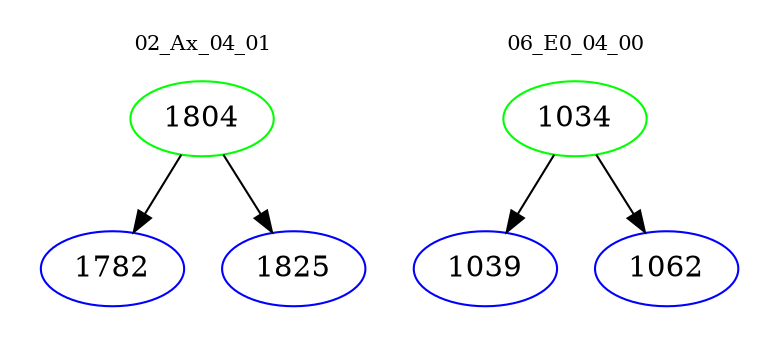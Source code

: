 digraph{
subgraph cluster_0 {
color = white
label = "02_Ax_04_01";
fontsize=10;
T0_1804 [label="1804", color="green"]
T0_1804 -> T0_1782 [color="black"]
T0_1782 [label="1782", color="blue"]
T0_1804 -> T0_1825 [color="black"]
T0_1825 [label="1825", color="blue"]
}
subgraph cluster_1 {
color = white
label = "06_E0_04_00";
fontsize=10;
T1_1034 [label="1034", color="green"]
T1_1034 -> T1_1039 [color="black"]
T1_1039 [label="1039", color="blue"]
T1_1034 -> T1_1062 [color="black"]
T1_1062 [label="1062", color="blue"]
}
}
